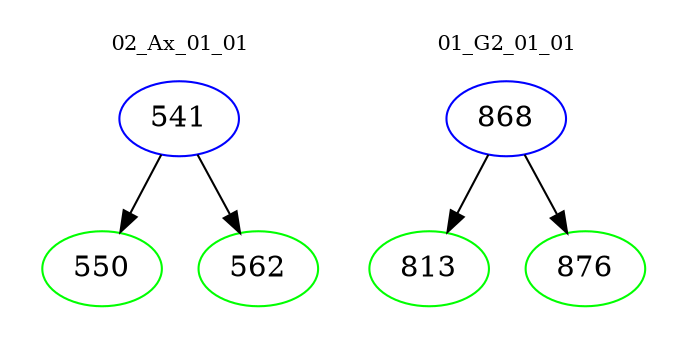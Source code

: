 digraph{
subgraph cluster_0 {
color = white
label = "02_Ax_01_01";
fontsize=10;
T0_541 [label="541", color="blue"]
T0_541 -> T0_550 [color="black"]
T0_550 [label="550", color="green"]
T0_541 -> T0_562 [color="black"]
T0_562 [label="562", color="green"]
}
subgraph cluster_1 {
color = white
label = "01_G2_01_01";
fontsize=10;
T1_868 [label="868", color="blue"]
T1_868 -> T1_813 [color="black"]
T1_813 [label="813", color="green"]
T1_868 -> T1_876 [color="black"]
T1_876 [label="876", color="green"]
}
}
